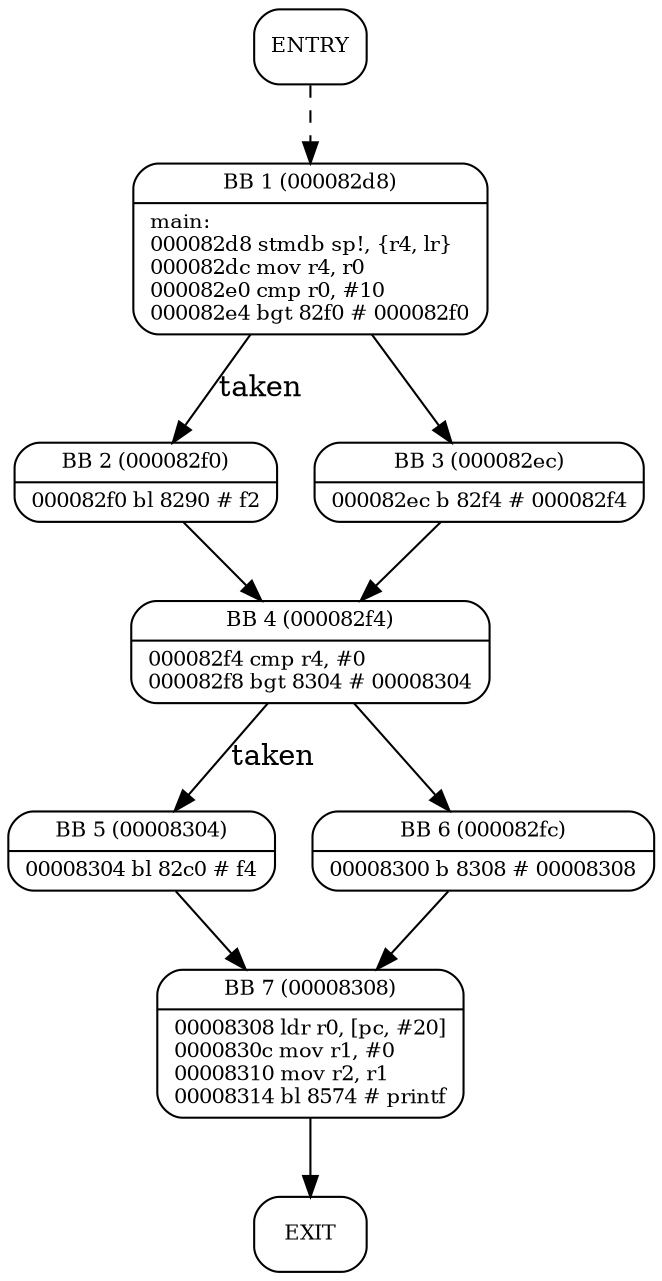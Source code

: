 digraph main{
node [shape=Mrecord, labeljust=l, fontsize=10];
	"0" [label="ENTRY"]
	"0" -> "1" [style=dashed, weight=4];
	"1" [label="{BB 1 (000082d8) | main:\l000082d8    stmdb sp!, \{r4, lr\}\l000082dc    mov r4, r0\l000082e0    cmp r0, #10\l000082e4    bgt 82f0    # 000082f0\l }"]
	"1" -> "3" [label="taken", weight=4];
	"1" -> "4" [weight=4];
	"3" [label="{BB 2 (000082f0) | 000082f0    bl 8290    # f2\l }"]
	"3" -> "5" [weight=4];
	"4" [label="{BB 3 (000082ec) | 000082ec    b 82f4    # 000082f4\l }"]
	"4" -> "5" [label="", weight=4];
	"5" [label="{BB 4 (000082f4) | 000082f4    cmp r4, #0\l000082f8    bgt 8304    # 00008304\l }"]
	"5" -> "6" [label="taken", weight=4];
	"5" -> "8" [weight=4];
	"6" [label="{BB 5 (00008304) | 00008304    bl 82c0    # f4\l }"]
	"6" -> "9" [weight=4];
	"8" [label="{BB 6 (000082fc) | 00008300    b 8308    # 00008308\l }"]
	"8" -> "9" [label="", weight=4];
	"9" [label="{BB 7 (00008308) | 00008308    ldr r0, [pc, #20]\l0000830c    mov r1, #0\l00008310    mov r2, r1\l00008314    bl 8574    # printf\l }"]
	"9" -> "11" [weight=4];
	"11" [label="EXIT"]
}
